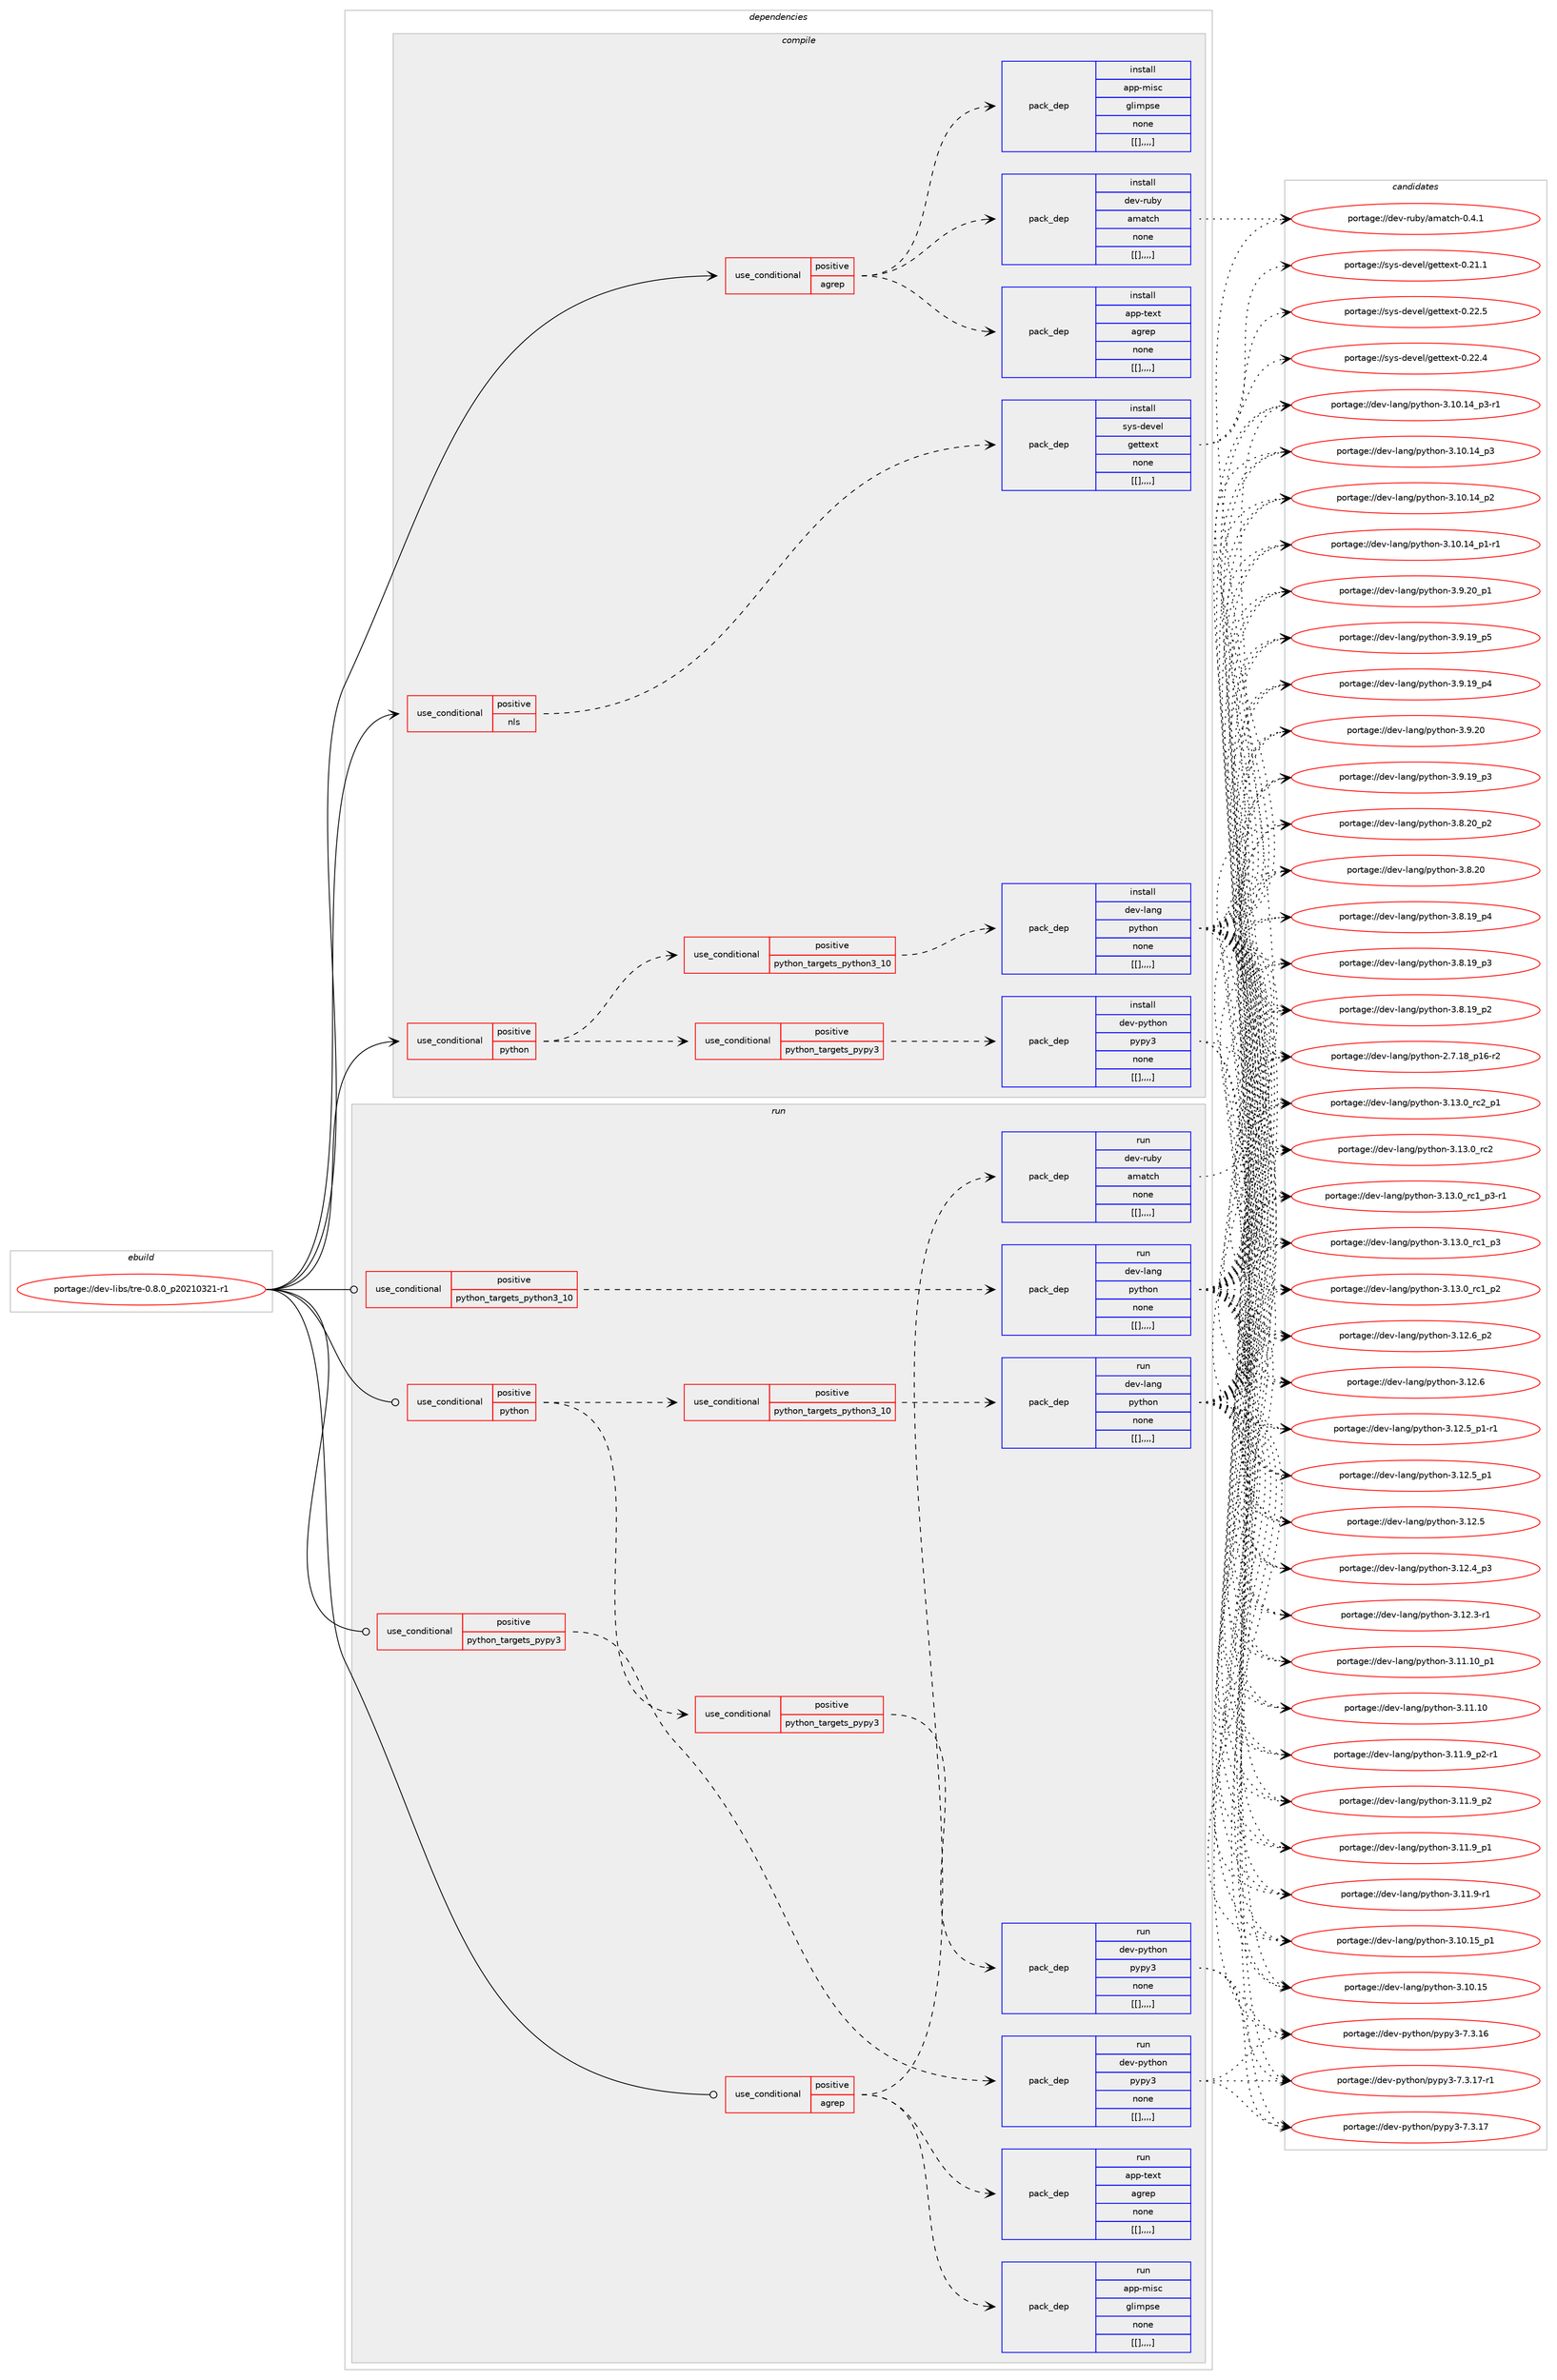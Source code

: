 digraph prolog {

# *************
# Graph options
# *************

newrank=true;
concentrate=true;
compound=true;
graph [rankdir=LR,fontname=Helvetica,fontsize=10,ranksep=1.5];#, ranksep=2.5, nodesep=0.2];
edge  [arrowhead=vee];
node  [fontname=Helvetica,fontsize=10];

# **********
# The ebuild
# **********

subgraph cluster_leftcol {
color=gray;
label=<<i>ebuild</i>>;
id [label="portage://dev-libs/tre-0.8.0_p20210321-r1", color=red, width=4, href="../dev-libs/tre-0.8.0_p20210321-r1.svg"];
}

# ****************
# The dependencies
# ****************

subgraph cluster_midcol {
color=gray;
label=<<i>dependencies</i>>;
subgraph cluster_compile {
fillcolor="#eeeeee";
style=filled;
label=<<i>compile</i>>;
subgraph cond29187 {
dependency115817 [label=<<TABLE BORDER="0" CELLBORDER="1" CELLSPACING="0" CELLPADDING="4"><TR><TD ROWSPAN="3" CELLPADDING="10">use_conditional</TD></TR><TR><TD>positive</TD></TR><TR><TD>agrep</TD></TR></TABLE>>, shape=none, color=red];
subgraph pack85466 {
dependency115818 [label=<<TABLE BORDER="0" CELLBORDER="1" CELLSPACING="0" CELLPADDING="4" WIDTH="220"><TR><TD ROWSPAN="6" CELLPADDING="30">pack_dep</TD></TR><TR><TD WIDTH="110">install</TD></TR><TR><TD>app-text</TD></TR><TR><TD>agrep</TD></TR><TR><TD>none</TD></TR><TR><TD>[[],,,,]</TD></TR></TABLE>>, shape=none, color=blue];
}
dependency115817:e -> dependency115818:w [weight=20,style="dashed",arrowhead="vee"];
subgraph pack85467 {
dependency115819 [label=<<TABLE BORDER="0" CELLBORDER="1" CELLSPACING="0" CELLPADDING="4" WIDTH="220"><TR><TD ROWSPAN="6" CELLPADDING="30">pack_dep</TD></TR><TR><TD WIDTH="110">install</TD></TR><TR><TD>dev-ruby</TD></TR><TR><TD>amatch</TD></TR><TR><TD>none</TD></TR><TR><TD>[[],,,,]</TD></TR></TABLE>>, shape=none, color=blue];
}
dependency115817:e -> dependency115819:w [weight=20,style="dashed",arrowhead="vee"];
subgraph pack85468 {
dependency115820 [label=<<TABLE BORDER="0" CELLBORDER="1" CELLSPACING="0" CELLPADDING="4" WIDTH="220"><TR><TD ROWSPAN="6" CELLPADDING="30">pack_dep</TD></TR><TR><TD WIDTH="110">install</TD></TR><TR><TD>app-misc</TD></TR><TR><TD>glimpse</TD></TR><TR><TD>none</TD></TR><TR><TD>[[],,,,]</TD></TR></TABLE>>, shape=none, color=blue];
}
dependency115817:e -> dependency115820:w [weight=20,style="dashed",arrowhead="vee"];
}
id:e -> dependency115817:w [weight=20,style="solid",arrowhead="vee"];
subgraph cond29188 {
dependency115821 [label=<<TABLE BORDER="0" CELLBORDER="1" CELLSPACING="0" CELLPADDING="4"><TR><TD ROWSPAN="3" CELLPADDING="10">use_conditional</TD></TR><TR><TD>positive</TD></TR><TR><TD>nls</TD></TR></TABLE>>, shape=none, color=red];
subgraph pack85469 {
dependency115822 [label=<<TABLE BORDER="0" CELLBORDER="1" CELLSPACING="0" CELLPADDING="4" WIDTH="220"><TR><TD ROWSPAN="6" CELLPADDING="30">pack_dep</TD></TR><TR><TD WIDTH="110">install</TD></TR><TR><TD>sys-devel</TD></TR><TR><TD>gettext</TD></TR><TR><TD>none</TD></TR><TR><TD>[[],,,,]</TD></TR></TABLE>>, shape=none, color=blue];
}
dependency115821:e -> dependency115822:w [weight=20,style="dashed",arrowhead="vee"];
}
id:e -> dependency115821:w [weight=20,style="solid",arrowhead="vee"];
subgraph cond29189 {
dependency115823 [label=<<TABLE BORDER="0" CELLBORDER="1" CELLSPACING="0" CELLPADDING="4"><TR><TD ROWSPAN="3" CELLPADDING="10">use_conditional</TD></TR><TR><TD>positive</TD></TR><TR><TD>python</TD></TR></TABLE>>, shape=none, color=red];
subgraph cond29190 {
dependency115824 [label=<<TABLE BORDER="0" CELLBORDER="1" CELLSPACING="0" CELLPADDING="4"><TR><TD ROWSPAN="3" CELLPADDING="10">use_conditional</TD></TR><TR><TD>positive</TD></TR><TR><TD>python_targets_pypy3</TD></TR></TABLE>>, shape=none, color=red];
subgraph pack85470 {
dependency115825 [label=<<TABLE BORDER="0" CELLBORDER="1" CELLSPACING="0" CELLPADDING="4" WIDTH="220"><TR><TD ROWSPAN="6" CELLPADDING="30">pack_dep</TD></TR><TR><TD WIDTH="110">install</TD></TR><TR><TD>dev-python</TD></TR><TR><TD>pypy3</TD></TR><TR><TD>none</TD></TR><TR><TD>[[],,,,]</TD></TR></TABLE>>, shape=none, color=blue];
}
dependency115824:e -> dependency115825:w [weight=20,style="dashed",arrowhead="vee"];
}
dependency115823:e -> dependency115824:w [weight=20,style="dashed",arrowhead="vee"];
subgraph cond29191 {
dependency115826 [label=<<TABLE BORDER="0" CELLBORDER="1" CELLSPACING="0" CELLPADDING="4"><TR><TD ROWSPAN="3" CELLPADDING="10">use_conditional</TD></TR><TR><TD>positive</TD></TR><TR><TD>python_targets_python3_10</TD></TR></TABLE>>, shape=none, color=red];
subgraph pack85471 {
dependency115827 [label=<<TABLE BORDER="0" CELLBORDER="1" CELLSPACING="0" CELLPADDING="4" WIDTH="220"><TR><TD ROWSPAN="6" CELLPADDING="30">pack_dep</TD></TR><TR><TD WIDTH="110">install</TD></TR><TR><TD>dev-lang</TD></TR><TR><TD>python</TD></TR><TR><TD>none</TD></TR><TR><TD>[[],,,,]</TD></TR></TABLE>>, shape=none, color=blue];
}
dependency115826:e -> dependency115827:w [weight=20,style="dashed",arrowhead="vee"];
}
dependency115823:e -> dependency115826:w [weight=20,style="dashed",arrowhead="vee"];
}
id:e -> dependency115823:w [weight=20,style="solid",arrowhead="vee"];
}
subgraph cluster_compileandrun {
fillcolor="#eeeeee";
style=filled;
label=<<i>compile and run</i>>;
}
subgraph cluster_run {
fillcolor="#eeeeee";
style=filled;
label=<<i>run</i>>;
subgraph cond29192 {
dependency115828 [label=<<TABLE BORDER="0" CELLBORDER="1" CELLSPACING="0" CELLPADDING="4"><TR><TD ROWSPAN="3" CELLPADDING="10">use_conditional</TD></TR><TR><TD>positive</TD></TR><TR><TD>agrep</TD></TR></TABLE>>, shape=none, color=red];
subgraph pack85472 {
dependency115829 [label=<<TABLE BORDER="0" CELLBORDER="1" CELLSPACING="0" CELLPADDING="4" WIDTH="220"><TR><TD ROWSPAN="6" CELLPADDING="30">pack_dep</TD></TR><TR><TD WIDTH="110">run</TD></TR><TR><TD>app-text</TD></TR><TR><TD>agrep</TD></TR><TR><TD>none</TD></TR><TR><TD>[[],,,,]</TD></TR></TABLE>>, shape=none, color=blue];
}
dependency115828:e -> dependency115829:w [weight=20,style="dashed",arrowhead="vee"];
subgraph pack85473 {
dependency115830 [label=<<TABLE BORDER="0" CELLBORDER="1" CELLSPACING="0" CELLPADDING="4" WIDTH="220"><TR><TD ROWSPAN="6" CELLPADDING="30">pack_dep</TD></TR><TR><TD WIDTH="110">run</TD></TR><TR><TD>dev-ruby</TD></TR><TR><TD>amatch</TD></TR><TR><TD>none</TD></TR><TR><TD>[[],,,,]</TD></TR></TABLE>>, shape=none, color=blue];
}
dependency115828:e -> dependency115830:w [weight=20,style="dashed",arrowhead="vee"];
subgraph pack85474 {
dependency115831 [label=<<TABLE BORDER="0" CELLBORDER="1" CELLSPACING="0" CELLPADDING="4" WIDTH="220"><TR><TD ROWSPAN="6" CELLPADDING="30">pack_dep</TD></TR><TR><TD WIDTH="110">run</TD></TR><TR><TD>app-misc</TD></TR><TR><TD>glimpse</TD></TR><TR><TD>none</TD></TR><TR><TD>[[],,,,]</TD></TR></TABLE>>, shape=none, color=blue];
}
dependency115828:e -> dependency115831:w [weight=20,style="dashed",arrowhead="vee"];
}
id:e -> dependency115828:w [weight=20,style="solid",arrowhead="odot"];
subgraph cond29193 {
dependency115832 [label=<<TABLE BORDER="0" CELLBORDER="1" CELLSPACING="0" CELLPADDING="4"><TR><TD ROWSPAN="3" CELLPADDING="10">use_conditional</TD></TR><TR><TD>positive</TD></TR><TR><TD>python</TD></TR></TABLE>>, shape=none, color=red];
subgraph cond29194 {
dependency115833 [label=<<TABLE BORDER="0" CELLBORDER="1" CELLSPACING="0" CELLPADDING="4"><TR><TD ROWSPAN="3" CELLPADDING="10">use_conditional</TD></TR><TR><TD>positive</TD></TR><TR><TD>python_targets_pypy3</TD></TR></TABLE>>, shape=none, color=red];
subgraph pack85475 {
dependency115834 [label=<<TABLE BORDER="0" CELLBORDER="1" CELLSPACING="0" CELLPADDING="4" WIDTH="220"><TR><TD ROWSPAN="6" CELLPADDING="30">pack_dep</TD></TR><TR><TD WIDTH="110">run</TD></TR><TR><TD>dev-python</TD></TR><TR><TD>pypy3</TD></TR><TR><TD>none</TD></TR><TR><TD>[[],,,,]</TD></TR></TABLE>>, shape=none, color=blue];
}
dependency115833:e -> dependency115834:w [weight=20,style="dashed",arrowhead="vee"];
}
dependency115832:e -> dependency115833:w [weight=20,style="dashed",arrowhead="vee"];
subgraph cond29195 {
dependency115835 [label=<<TABLE BORDER="0" CELLBORDER="1" CELLSPACING="0" CELLPADDING="4"><TR><TD ROWSPAN="3" CELLPADDING="10">use_conditional</TD></TR><TR><TD>positive</TD></TR><TR><TD>python_targets_python3_10</TD></TR></TABLE>>, shape=none, color=red];
subgraph pack85476 {
dependency115836 [label=<<TABLE BORDER="0" CELLBORDER="1" CELLSPACING="0" CELLPADDING="4" WIDTH="220"><TR><TD ROWSPAN="6" CELLPADDING="30">pack_dep</TD></TR><TR><TD WIDTH="110">run</TD></TR><TR><TD>dev-lang</TD></TR><TR><TD>python</TD></TR><TR><TD>none</TD></TR><TR><TD>[[],,,,]</TD></TR></TABLE>>, shape=none, color=blue];
}
dependency115835:e -> dependency115836:w [weight=20,style="dashed",arrowhead="vee"];
}
dependency115832:e -> dependency115835:w [weight=20,style="dashed",arrowhead="vee"];
}
id:e -> dependency115832:w [weight=20,style="solid",arrowhead="odot"];
subgraph cond29196 {
dependency115837 [label=<<TABLE BORDER="0" CELLBORDER="1" CELLSPACING="0" CELLPADDING="4"><TR><TD ROWSPAN="3" CELLPADDING="10">use_conditional</TD></TR><TR><TD>positive</TD></TR><TR><TD>python_targets_pypy3</TD></TR></TABLE>>, shape=none, color=red];
subgraph pack85477 {
dependency115838 [label=<<TABLE BORDER="0" CELLBORDER="1" CELLSPACING="0" CELLPADDING="4" WIDTH="220"><TR><TD ROWSPAN="6" CELLPADDING="30">pack_dep</TD></TR><TR><TD WIDTH="110">run</TD></TR><TR><TD>dev-python</TD></TR><TR><TD>pypy3</TD></TR><TR><TD>none</TD></TR><TR><TD>[[],,,,]</TD></TR></TABLE>>, shape=none, color=blue];
}
dependency115837:e -> dependency115838:w [weight=20,style="dashed",arrowhead="vee"];
}
id:e -> dependency115837:w [weight=20,style="solid",arrowhead="odot"];
subgraph cond29197 {
dependency115839 [label=<<TABLE BORDER="0" CELLBORDER="1" CELLSPACING="0" CELLPADDING="4"><TR><TD ROWSPAN="3" CELLPADDING="10">use_conditional</TD></TR><TR><TD>positive</TD></TR><TR><TD>python_targets_python3_10</TD></TR></TABLE>>, shape=none, color=red];
subgraph pack85478 {
dependency115840 [label=<<TABLE BORDER="0" CELLBORDER="1" CELLSPACING="0" CELLPADDING="4" WIDTH="220"><TR><TD ROWSPAN="6" CELLPADDING="30">pack_dep</TD></TR><TR><TD WIDTH="110">run</TD></TR><TR><TD>dev-lang</TD></TR><TR><TD>python</TD></TR><TR><TD>none</TD></TR><TR><TD>[[],,,,]</TD></TR></TABLE>>, shape=none, color=blue];
}
dependency115839:e -> dependency115840:w [weight=20,style="dashed",arrowhead="vee"];
}
id:e -> dependency115839:w [weight=20,style="solid",arrowhead="odot"];
}
}

# **************
# The candidates
# **************

subgraph cluster_choices {
rank=same;
color=gray;
label=<<i>candidates</i>>;

subgraph choice85466 {
color=black;
nodesep=1;
}
subgraph choice85467 {
color=black;
nodesep=1;
choice100101118451141179812147971099711699104454846524649 [label="portage://dev-ruby/amatch-0.4.1", color=red, width=4,href="../dev-ruby/amatch-0.4.1.svg"];
dependency115819:e -> choice100101118451141179812147971099711699104454846524649:w [style=dotted,weight="100"];
}
subgraph choice85468 {
color=black;
nodesep=1;
}
subgraph choice85469 {
color=black;
nodesep=1;
choice115121115451001011181011084710310111611610112011645484650504653 [label="portage://sys-devel/gettext-0.22.5", color=red, width=4,href="../sys-devel/gettext-0.22.5.svg"];
choice115121115451001011181011084710310111611610112011645484650504652 [label="portage://sys-devel/gettext-0.22.4", color=red, width=4,href="../sys-devel/gettext-0.22.4.svg"];
choice115121115451001011181011084710310111611610112011645484650494649 [label="portage://sys-devel/gettext-0.21.1", color=red, width=4,href="../sys-devel/gettext-0.21.1.svg"];
dependency115822:e -> choice115121115451001011181011084710310111611610112011645484650504653:w [style=dotted,weight="100"];
dependency115822:e -> choice115121115451001011181011084710310111611610112011645484650504652:w [style=dotted,weight="100"];
dependency115822:e -> choice115121115451001011181011084710310111611610112011645484650494649:w [style=dotted,weight="100"];
}
subgraph choice85470 {
color=black;
nodesep=1;
choice100101118451121211161041111104711212111212151455546514649554511449 [label="portage://dev-python/pypy3-7.3.17-r1", color=red, width=4,href="../dev-python/pypy3-7.3.17-r1.svg"];
choice10010111845112121116104111110471121211121215145554651464955 [label="portage://dev-python/pypy3-7.3.17", color=red, width=4,href="../dev-python/pypy3-7.3.17.svg"];
choice10010111845112121116104111110471121211121215145554651464954 [label="portage://dev-python/pypy3-7.3.16", color=red, width=4,href="../dev-python/pypy3-7.3.16.svg"];
dependency115825:e -> choice100101118451121211161041111104711212111212151455546514649554511449:w [style=dotted,weight="100"];
dependency115825:e -> choice10010111845112121116104111110471121211121215145554651464955:w [style=dotted,weight="100"];
dependency115825:e -> choice10010111845112121116104111110471121211121215145554651464954:w [style=dotted,weight="100"];
}
subgraph choice85471 {
color=black;
nodesep=1;
choice100101118451089711010347112121116104111110455146495146489511499509511249 [label="portage://dev-lang/python-3.13.0_rc2_p1", color=red, width=4,href="../dev-lang/python-3.13.0_rc2_p1.svg"];
choice10010111845108971101034711212111610411111045514649514648951149950 [label="portage://dev-lang/python-3.13.0_rc2", color=red, width=4,href="../dev-lang/python-3.13.0_rc2.svg"];
choice1001011184510897110103471121211161041111104551464951464895114994995112514511449 [label="portage://dev-lang/python-3.13.0_rc1_p3-r1", color=red, width=4,href="../dev-lang/python-3.13.0_rc1_p3-r1.svg"];
choice100101118451089711010347112121116104111110455146495146489511499499511251 [label="portage://dev-lang/python-3.13.0_rc1_p3", color=red, width=4,href="../dev-lang/python-3.13.0_rc1_p3.svg"];
choice100101118451089711010347112121116104111110455146495146489511499499511250 [label="portage://dev-lang/python-3.13.0_rc1_p2", color=red, width=4,href="../dev-lang/python-3.13.0_rc1_p2.svg"];
choice100101118451089711010347112121116104111110455146495046549511250 [label="portage://dev-lang/python-3.12.6_p2", color=red, width=4,href="../dev-lang/python-3.12.6_p2.svg"];
choice10010111845108971101034711212111610411111045514649504654 [label="portage://dev-lang/python-3.12.6", color=red, width=4,href="../dev-lang/python-3.12.6.svg"];
choice1001011184510897110103471121211161041111104551464950465395112494511449 [label="portage://dev-lang/python-3.12.5_p1-r1", color=red, width=4,href="../dev-lang/python-3.12.5_p1-r1.svg"];
choice100101118451089711010347112121116104111110455146495046539511249 [label="portage://dev-lang/python-3.12.5_p1", color=red, width=4,href="../dev-lang/python-3.12.5_p1.svg"];
choice10010111845108971101034711212111610411111045514649504653 [label="portage://dev-lang/python-3.12.5", color=red, width=4,href="../dev-lang/python-3.12.5.svg"];
choice100101118451089711010347112121116104111110455146495046529511251 [label="portage://dev-lang/python-3.12.4_p3", color=red, width=4,href="../dev-lang/python-3.12.4_p3.svg"];
choice100101118451089711010347112121116104111110455146495046514511449 [label="portage://dev-lang/python-3.12.3-r1", color=red, width=4,href="../dev-lang/python-3.12.3-r1.svg"];
choice10010111845108971101034711212111610411111045514649494649489511249 [label="portage://dev-lang/python-3.11.10_p1", color=red, width=4,href="../dev-lang/python-3.11.10_p1.svg"];
choice1001011184510897110103471121211161041111104551464949464948 [label="portage://dev-lang/python-3.11.10", color=red, width=4,href="../dev-lang/python-3.11.10.svg"];
choice1001011184510897110103471121211161041111104551464949465795112504511449 [label="portage://dev-lang/python-3.11.9_p2-r1", color=red, width=4,href="../dev-lang/python-3.11.9_p2-r1.svg"];
choice100101118451089711010347112121116104111110455146494946579511250 [label="portage://dev-lang/python-3.11.9_p2", color=red, width=4,href="../dev-lang/python-3.11.9_p2.svg"];
choice100101118451089711010347112121116104111110455146494946579511249 [label="portage://dev-lang/python-3.11.9_p1", color=red, width=4,href="../dev-lang/python-3.11.9_p1.svg"];
choice100101118451089711010347112121116104111110455146494946574511449 [label="portage://dev-lang/python-3.11.9-r1", color=red, width=4,href="../dev-lang/python-3.11.9-r1.svg"];
choice10010111845108971101034711212111610411111045514649484649539511249 [label="portage://dev-lang/python-3.10.15_p1", color=red, width=4,href="../dev-lang/python-3.10.15_p1.svg"];
choice1001011184510897110103471121211161041111104551464948464953 [label="portage://dev-lang/python-3.10.15", color=red, width=4,href="../dev-lang/python-3.10.15.svg"];
choice100101118451089711010347112121116104111110455146494846495295112514511449 [label="portage://dev-lang/python-3.10.14_p3-r1", color=red, width=4,href="../dev-lang/python-3.10.14_p3-r1.svg"];
choice10010111845108971101034711212111610411111045514649484649529511251 [label="portage://dev-lang/python-3.10.14_p3", color=red, width=4,href="../dev-lang/python-3.10.14_p3.svg"];
choice10010111845108971101034711212111610411111045514649484649529511250 [label="portage://dev-lang/python-3.10.14_p2", color=red, width=4,href="../dev-lang/python-3.10.14_p2.svg"];
choice100101118451089711010347112121116104111110455146494846495295112494511449 [label="portage://dev-lang/python-3.10.14_p1-r1", color=red, width=4,href="../dev-lang/python-3.10.14_p1-r1.svg"];
choice100101118451089711010347112121116104111110455146574650489511249 [label="portage://dev-lang/python-3.9.20_p1", color=red, width=4,href="../dev-lang/python-3.9.20_p1.svg"];
choice10010111845108971101034711212111610411111045514657465048 [label="portage://dev-lang/python-3.9.20", color=red, width=4,href="../dev-lang/python-3.9.20.svg"];
choice100101118451089711010347112121116104111110455146574649579511253 [label="portage://dev-lang/python-3.9.19_p5", color=red, width=4,href="../dev-lang/python-3.9.19_p5.svg"];
choice100101118451089711010347112121116104111110455146574649579511252 [label="portage://dev-lang/python-3.9.19_p4", color=red, width=4,href="../dev-lang/python-3.9.19_p4.svg"];
choice100101118451089711010347112121116104111110455146574649579511251 [label="portage://dev-lang/python-3.9.19_p3", color=red, width=4,href="../dev-lang/python-3.9.19_p3.svg"];
choice100101118451089711010347112121116104111110455146564650489511250 [label="portage://dev-lang/python-3.8.20_p2", color=red, width=4,href="../dev-lang/python-3.8.20_p2.svg"];
choice10010111845108971101034711212111610411111045514656465048 [label="portage://dev-lang/python-3.8.20", color=red, width=4,href="../dev-lang/python-3.8.20.svg"];
choice100101118451089711010347112121116104111110455146564649579511252 [label="portage://dev-lang/python-3.8.19_p4", color=red, width=4,href="../dev-lang/python-3.8.19_p4.svg"];
choice100101118451089711010347112121116104111110455146564649579511251 [label="portage://dev-lang/python-3.8.19_p3", color=red, width=4,href="../dev-lang/python-3.8.19_p3.svg"];
choice100101118451089711010347112121116104111110455146564649579511250 [label="portage://dev-lang/python-3.8.19_p2", color=red, width=4,href="../dev-lang/python-3.8.19_p2.svg"];
choice100101118451089711010347112121116104111110455046554649569511249544511450 [label="portage://dev-lang/python-2.7.18_p16-r2", color=red, width=4,href="../dev-lang/python-2.7.18_p16-r2.svg"];
dependency115827:e -> choice100101118451089711010347112121116104111110455146495146489511499509511249:w [style=dotted,weight="100"];
dependency115827:e -> choice10010111845108971101034711212111610411111045514649514648951149950:w [style=dotted,weight="100"];
dependency115827:e -> choice1001011184510897110103471121211161041111104551464951464895114994995112514511449:w [style=dotted,weight="100"];
dependency115827:e -> choice100101118451089711010347112121116104111110455146495146489511499499511251:w [style=dotted,weight="100"];
dependency115827:e -> choice100101118451089711010347112121116104111110455146495146489511499499511250:w [style=dotted,weight="100"];
dependency115827:e -> choice100101118451089711010347112121116104111110455146495046549511250:w [style=dotted,weight="100"];
dependency115827:e -> choice10010111845108971101034711212111610411111045514649504654:w [style=dotted,weight="100"];
dependency115827:e -> choice1001011184510897110103471121211161041111104551464950465395112494511449:w [style=dotted,weight="100"];
dependency115827:e -> choice100101118451089711010347112121116104111110455146495046539511249:w [style=dotted,weight="100"];
dependency115827:e -> choice10010111845108971101034711212111610411111045514649504653:w [style=dotted,weight="100"];
dependency115827:e -> choice100101118451089711010347112121116104111110455146495046529511251:w [style=dotted,weight="100"];
dependency115827:e -> choice100101118451089711010347112121116104111110455146495046514511449:w [style=dotted,weight="100"];
dependency115827:e -> choice10010111845108971101034711212111610411111045514649494649489511249:w [style=dotted,weight="100"];
dependency115827:e -> choice1001011184510897110103471121211161041111104551464949464948:w [style=dotted,weight="100"];
dependency115827:e -> choice1001011184510897110103471121211161041111104551464949465795112504511449:w [style=dotted,weight="100"];
dependency115827:e -> choice100101118451089711010347112121116104111110455146494946579511250:w [style=dotted,weight="100"];
dependency115827:e -> choice100101118451089711010347112121116104111110455146494946579511249:w [style=dotted,weight="100"];
dependency115827:e -> choice100101118451089711010347112121116104111110455146494946574511449:w [style=dotted,weight="100"];
dependency115827:e -> choice10010111845108971101034711212111610411111045514649484649539511249:w [style=dotted,weight="100"];
dependency115827:e -> choice1001011184510897110103471121211161041111104551464948464953:w [style=dotted,weight="100"];
dependency115827:e -> choice100101118451089711010347112121116104111110455146494846495295112514511449:w [style=dotted,weight="100"];
dependency115827:e -> choice10010111845108971101034711212111610411111045514649484649529511251:w [style=dotted,weight="100"];
dependency115827:e -> choice10010111845108971101034711212111610411111045514649484649529511250:w [style=dotted,weight="100"];
dependency115827:e -> choice100101118451089711010347112121116104111110455146494846495295112494511449:w [style=dotted,weight="100"];
dependency115827:e -> choice100101118451089711010347112121116104111110455146574650489511249:w [style=dotted,weight="100"];
dependency115827:e -> choice10010111845108971101034711212111610411111045514657465048:w [style=dotted,weight="100"];
dependency115827:e -> choice100101118451089711010347112121116104111110455146574649579511253:w [style=dotted,weight="100"];
dependency115827:e -> choice100101118451089711010347112121116104111110455146574649579511252:w [style=dotted,weight="100"];
dependency115827:e -> choice100101118451089711010347112121116104111110455146574649579511251:w [style=dotted,weight="100"];
dependency115827:e -> choice100101118451089711010347112121116104111110455146564650489511250:w [style=dotted,weight="100"];
dependency115827:e -> choice10010111845108971101034711212111610411111045514656465048:w [style=dotted,weight="100"];
dependency115827:e -> choice100101118451089711010347112121116104111110455146564649579511252:w [style=dotted,weight="100"];
dependency115827:e -> choice100101118451089711010347112121116104111110455146564649579511251:w [style=dotted,weight="100"];
dependency115827:e -> choice100101118451089711010347112121116104111110455146564649579511250:w [style=dotted,weight="100"];
dependency115827:e -> choice100101118451089711010347112121116104111110455046554649569511249544511450:w [style=dotted,weight="100"];
}
subgraph choice85472 {
color=black;
nodesep=1;
}
subgraph choice85473 {
color=black;
nodesep=1;
choice100101118451141179812147971099711699104454846524649 [label="portage://dev-ruby/amatch-0.4.1", color=red, width=4,href="../dev-ruby/amatch-0.4.1.svg"];
dependency115830:e -> choice100101118451141179812147971099711699104454846524649:w [style=dotted,weight="100"];
}
subgraph choice85474 {
color=black;
nodesep=1;
}
subgraph choice85475 {
color=black;
nodesep=1;
choice100101118451121211161041111104711212111212151455546514649554511449 [label="portage://dev-python/pypy3-7.3.17-r1", color=red, width=4,href="../dev-python/pypy3-7.3.17-r1.svg"];
choice10010111845112121116104111110471121211121215145554651464955 [label="portage://dev-python/pypy3-7.3.17", color=red, width=4,href="../dev-python/pypy3-7.3.17.svg"];
choice10010111845112121116104111110471121211121215145554651464954 [label="portage://dev-python/pypy3-7.3.16", color=red, width=4,href="../dev-python/pypy3-7.3.16.svg"];
dependency115834:e -> choice100101118451121211161041111104711212111212151455546514649554511449:w [style=dotted,weight="100"];
dependency115834:e -> choice10010111845112121116104111110471121211121215145554651464955:w [style=dotted,weight="100"];
dependency115834:e -> choice10010111845112121116104111110471121211121215145554651464954:w [style=dotted,weight="100"];
}
subgraph choice85476 {
color=black;
nodesep=1;
choice100101118451089711010347112121116104111110455146495146489511499509511249 [label="portage://dev-lang/python-3.13.0_rc2_p1", color=red, width=4,href="../dev-lang/python-3.13.0_rc2_p1.svg"];
choice10010111845108971101034711212111610411111045514649514648951149950 [label="portage://dev-lang/python-3.13.0_rc2", color=red, width=4,href="../dev-lang/python-3.13.0_rc2.svg"];
choice1001011184510897110103471121211161041111104551464951464895114994995112514511449 [label="portage://dev-lang/python-3.13.0_rc1_p3-r1", color=red, width=4,href="../dev-lang/python-3.13.0_rc1_p3-r1.svg"];
choice100101118451089711010347112121116104111110455146495146489511499499511251 [label="portage://dev-lang/python-3.13.0_rc1_p3", color=red, width=4,href="../dev-lang/python-3.13.0_rc1_p3.svg"];
choice100101118451089711010347112121116104111110455146495146489511499499511250 [label="portage://dev-lang/python-3.13.0_rc1_p2", color=red, width=4,href="../dev-lang/python-3.13.0_rc1_p2.svg"];
choice100101118451089711010347112121116104111110455146495046549511250 [label="portage://dev-lang/python-3.12.6_p2", color=red, width=4,href="../dev-lang/python-3.12.6_p2.svg"];
choice10010111845108971101034711212111610411111045514649504654 [label="portage://dev-lang/python-3.12.6", color=red, width=4,href="../dev-lang/python-3.12.6.svg"];
choice1001011184510897110103471121211161041111104551464950465395112494511449 [label="portage://dev-lang/python-3.12.5_p1-r1", color=red, width=4,href="../dev-lang/python-3.12.5_p1-r1.svg"];
choice100101118451089711010347112121116104111110455146495046539511249 [label="portage://dev-lang/python-3.12.5_p1", color=red, width=4,href="../dev-lang/python-3.12.5_p1.svg"];
choice10010111845108971101034711212111610411111045514649504653 [label="portage://dev-lang/python-3.12.5", color=red, width=4,href="../dev-lang/python-3.12.5.svg"];
choice100101118451089711010347112121116104111110455146495046529511251 [label="portage://dev-lang/python-3.12.4_p3", color=red, width=4,href="../dev-lang/python-3.12.4_p3.svg"];
choice100101118451089711010347112121116104111110455146495046514511449 [label="portage://dev-lang/python-3.12.3-r1", color=red, width=4,href="../dev-lang/python-3.12.3-r1.svg"];
choice10010111845108971101034711212111610411111045514649494649489511249 [label="portage://dev-lang/python-3.11.10_p1", color=red, width=4,href="../dev-lang/python-3.11.10_p1.svg"];
choice1001011184510897110103471121211161041111104551464949464948 [label="portage://dev-lang/python-3.11.10", color=red, width=4,href="../dev-lang/python-3.11.10.svg"];
choice1001011184510897110103471121211161041111104551464949465795112504511449 [label="portage://dev-lang/python-3.11.9_p2-r1", color=red, width=4,href="../dev-lang/python-3.11.9_p2-r1.svg"];
choice100101118451089711010347112121116104111110455146494946579511250 [label="portage://dev-lang/python-3.11.9_p2", color=red, width=4,href="../dev-lang/python-3.11.9_p2.svg"];
choice100101118451089711010347112121116104111110455146494946579511249 [label="portage://dev-lang/python-3.11.9_p1", color=red, width=4,href="../dev-lang/python-3.11.9_p1.svg"];
choice100101118451089711010347112121116104111110455146494946574511449 [label="portage://dev-lang/python-3.11.9-r1", color=red, width=4,href="../dev-lang/python-3.11.9-r1.svg"];
choice10010111845108971101034711212111610411111045514649484649539511249 [label="portage://dev-lang/python-3.10.15_p1", color=red, width=4,href="../dev-lang/python-3.10.15_p1.svg"];
choice1001011184510897110103471121211161041111104551464948464953 [label="portage://dev-lang/python-3.10.15", color=red, width=4,href="../dev-lang/python-3.10.15.svg"];
choice100101118451089711010347112121116104111110455146494846495295112514511449 [label="portage://dev-lang/python-3.10.14_p3-r1", color=red, width=4,href="../dev-lang/python-3.10.14_p3-r1.svg"];
choice10010111845108971101034711212111610411111045514649484649529511251 [label="portage://dev-lang/python-3.10.14_p3", color=red, width=4,href="../dev-lang/python-3.10.14_p3.svg"];
choice10010111845108971101034711212111610411111045514649484649529511250 [label="portage://dev-lang/python-3.10.14_p2", color=red, width=4,href="../dev-lang/python-3.10.14_p2.svg"];
choice100101118451089711010347112121116104111110455146494846495295112494511449 [label="portage://dev-lang/python-3.10.14_p1-r1", color=red, width=4,href="../dev-lang/python-3.10.14_p1-r1.svg"];
choice100101118451089711010347112121116104111110455146574650489511249 [label="portage://dev-lang/python-3.9.20_p1", color=red, width=4,href="../dev-lang/python-3.9.20_p1.svg"];
choice10010111845108971101034711212111610411111045514657465048 [label="portage://dev-lang/python-3.9.20", color=red, width=4,href="../dev-lang/python-3.9.20.svg"];
choice100101118451089711010347112121116104111110455146574649579511253 [label="portage://dev-lang/python-3.9.19_p5", color=red, width=4,href="../dev-lang/python-3.9.19_p5.svg"];
choice100101118451089711010347112121116104111110455146574649579511252 [label="portage://dev-lang/python-3.9.19_p4", color=red, width=4,href="../dev-lang/python-3.9.19_p4.svg"];
choice100101118451089711010347112121116104111110455146574649579511251 [label="portage://dev-lang/python-3.9.19_p3", color=red, width=4,href="../dev-lang/python-3.9.19_p3.svg"];
choice100101118451089711010347112121116104111110455146564650489511250 [label="portage://dev-lang/python-3.8.20_p2", color=red, width=4,href="../dev-lang/python-3.8.20_p2.svg"];
choice10010111845108971101034711212111610411111045514656465048 [label="portage://dev-lang/python-3.8.20", color=red, width=4,href="../dev-lang/python-3.8.20.svg"];
choice100101118451089711010347112121116104111110455146564649579511252 [label="portage://dev-lang/python-3.8.19_p4", color=red, width=4,href="../dev-lang/python-3.8.19_p4.svg"];
choice100101118451089711010347112121116104111110455146564649579511251 [label="portage://dev-lang/python-3.8.19_p3", color=red, width=4,href="../dev-lang/python-3.8.19_p3.svg"];
choice100101118451089711010347112121116104111110455146564649579511250 [label="portage://dev-lang/python-3.8.19_p2", color=red, width=4,href="../dev-lang/python-3.8.19_p2.svg"];
choice100101118451089711010347112121116104111110455046554649569511249544511450 [label="portage://dev-lang/python-2.7.18_p16-r2", color=red, width=4,href="../dev-lang/python-2.7.18_p16-r2.svg"];
dependency115836:e -> choice100101118451089711010347112121116104111110455146495146489511499509511249:w [style=dotted,weight="100"];
dependency115836:e -> choice10010111845108971101034711212111610411111045514649514648951149950:w [style=dotted,weight="100"];
dependency115836:e -> choice1001011184510897110103471121211161041111104551464951464895114994995112514511449:w [style=dotted,weight="100"];
dependency115836:e -> choice100101118451089711010347112121116104111110455146495146489511499499511251:w [style=dotted,weight="100"];
dependency115836:e -> choice100101118451089711010347112121116104111110455146495146489511499499511250:w [style=dotted,weight="100"];
dependency115836:e -> choice100101118451089711010347112121116104111110455146495046549511250:w [style=dotted,weight="100"];
dependency115836:e -> choice10010111845108971101034711212111610411111045514649504654:w [style=dotted,weight="100"];
dependency115836:e -> choice1001011184510897110103471121211161041111104551464950465395112494511449:w [style=dotted,weight="100"];
dependency115836:e -> choice100101118451089711010347112121116104111110455146495046539511249:w [style=dotted,weight="100"];
dependency115836:e -> choice10010111845108971101034711212111610411111045514649504653:w [style=dotted,weight="100"];
dependency115836:e -> choice100101118451089711010347112121116104111110455146495046529511251:w [style=dotted,weight="100"];
dependency115836:e -> choice100101118451089711010347112121116104111110455146495046514511449:w [style=dotted,weight="100"];
dependency115836:e -> choice10010111845108971101034711212111610411111045514649494649489511249:w [style=dotted,weight="100"];
dependency115836:e -> choice1001011184510897110103471121211161041111104551464949464948:w [style=dotted,weight="100"];
dependency115836:e -> choice1001011184510897110103471121211161041111104551464949465795112504511449:w [style=dotted,weight="100"];
dependency115836:e -> choice100101118451089711010347112121116104111110455146494946579511250:w [style=dotted,weight="100"];
dependency115836:e -> choice100101118451089711010347112121116104111110455146494946579511249:w [style=dotted,weight="100"];
dependency115836:e -> choice100101118451089711010347112121116104111110455146494946574511449:w [style=dotted,weight="100"];
dependency115836:e -> choice10010111845108971101034711212111610411111045514649484649539511249:w [style=dotted,weight="100"];
dependency115836:e -> choice1001011184510897110103471121211161041111104551464948464953:w [style=dotted,weight="100"];
dependency115836:e -> choice100101118451089711010347112121116104111110455146494846495295112514511449:w [style=dotted,weight="100"];
dependency115836:e -> choice10010111845108971101034711212111610411111045514649484649529511251:w [style=dotted,weight="100"];
dependency115836:e -> choice10010111845108971101034711212111610411111045514649484649529511250:w [style=dotted,weight="100"];
dependency115836:e -> choice100101118451089711010347112121116104111110455146494846495295112494511449:w [style=dotted,weight="100"];
dependency115836:e -> choice100101118451089711010347112121116104111110455146574650489511249:w [style=dotted,weight="100"];
dependency115836:e -> choice10010111845108971101034711212111610411111045514657465048:w [style=dotted,weight="100"];
dependency115836:e -> choice100101118451089711010347112121116104111110455146574649579511253:w [style=dotted,weight="100"];
dependency115836:e -> choice100101118451089711010347112121116104111110455146574649579511252:w [style=dotted,weight="100"];
dependency115836:e -> choice100101118451089711010347112121116104111110455146574649579511251:w [style=dotted,weight="100"];
dependency115836:e -> choice100101118451089711010347112121116104111110455146564650489511250:w [style=dotted,weight="100"];
dependency115836:e -> choice10010111845108971101034711212111610411111045514656465048:w [style=dotted,weight="100"];
dependency115836:e -> choice100101118451089711010347112121116104111110455146564649579511252:w [style=dotted,weight="100"];
dependency115836:e -> choice100101118451089711010347112121116104111110455146564649579511251:w [style=dotted,weight="100"];
dependency115836:e -> choice100101118451089711010347112121116104111110455146564649579511250:w [style=dotted,weight="100"];
dependency115836:e -> choice100101118451089711010347112121116104111110455046554649569511249544511450:w [style=dotted,weight="100"];
}
subgraph choice85477 {
color=black;
nodesep=1;
choice100101118451121211161041111104711212111212151455546514649554511449 [label="portage://dev-python/pypy3-7.3.17-r1", color=red, width=4,href="../dev-python/pypy3-7.3.17-r1.svg"];
choice10010111845112121116104111110471121211121215145554651464955 [label="portage://dev-python/pypy3-7.3.17", color=red, width=4,href="../dev-python/pypy3-7.3.17.svg"];
choice10010111845112121116104111110471121211121215145554651464954 [label="portage://dev-python/pypy3-7.3.16", color=red, width=4,href="../dev-python/pypy3-7.3.16.svg"];
dependency115838:e -> choice100101118451121211161041111104711212111212151455546514649554511449:w [style=dotted,weight="100"];
dependency115838:e -> choice10010111845112121116104111110471121211121215145554651464955:w [style=dotted,weight="100"];
dependency115838:e -> choice10010111845112121116104111110471121211121215145554651464954:w [style=dotted,weight="100"];
}
subgraph choice85478 {
color=black;
nodesep=1;
choice100101118451089711010347112121116104111110455146495146489511499509511249 [label="portage://dev-lang/python-3.13.0_rc2_p1", color=red, width=4,href="../dev-lang/python-3.13.0_rc2_p1.svg"];
choice10010111845108971101034711212111610411111045514649514648951149950 [label="portage://dev-lang/python-3.13.0_rc2", color=red, width=4,href="../dev-lang/python-3.13.0_rc2.svg"];
choice1001011184510897110103471121211161041111104551464951464895114994995112514511449 [label="portage://dev-lang/python-3.13.0_rc1_p3-r1", color=red, width=4,href="../dev-lang/python-3.13.0_rc1_p3-r1.svg"];
choice100101118451089711010347112121116104111110455146495146489511499499511251 [label="portage://dev-lang/python-3.13.0_rc1_p3", color=red, width=4,href="../dev-lang/python-3.13.0_rc1_p3.svg"];
choice100101118451089711010347112121116104111110455146495146489511499499511250 [label="portage://dev-lang/python-3.13.0_rc1_p2", color=red, width=4,href="../dev-lang/python-3.13.0_rc1_p2.svg"];
choice100101118451089711010347112121116104111110455146495046549511250 [label="portage://dev-lang/python-3.12.6_p2", color=red, width=4,href="../dev-lang/python-3.12.6_p2.svg"];
choice10010111845108971101034711212111610411111045514649504654 [label="portage://dev-lang/python-3.12.6", color=red, width=4,href="../dev-lang/python-3.12.6.svg"];
choice1001011184510897110103471121211161041111104551464950465395112494511449 [label="portage://dev-lang/python-3.12.5_p1-r1", color=red, width=4,href="../dev-lang/python-3.12.5_p1-r1.svg"];
choice100101118451089711010347112121116104111110455146495046539511249 [label="portage://dev-lang/python-3.12.5_p1", color=red, width=4,href="../dev-lang/python-3.12.5_p1.svg"];
choice10010111845108971101034711212111610411111045514649504653 [label="portage://dev-lang/python-3.12.5", color=red, width=4,href="../dev-lang/python-3.12.5.svg"];
choice100101118451089711010347112121116104111110455146495046529511251 [label="portage://dev-lang/python-3.12.4_p3", color=red, width=4,href="../dev-lang/python-3.12.4_p3.svg"];
choice100101118451089711010347112121116104111110455146495046514511449 [label="portage://dev-lang/python-3.12.3-r1", color=red, width=4,href="../dev-lang/python-3.12.3-r1.svg"];
choice10010111845108971101034711212111610411111045514649494649489511249 [label="portage://dev-lang/python-3.11.10_p1", color=red, width=4,href="../dev-lang/python-3.11.10_p1.svg"];
choice1001011184510897110103471121211161041111104551464949464948 [label="portage://dev-lang/python-3.11.10", color=red, width=4,href="../dev-lang/python-3.11.10.svg"];
choice1001011184510897110103471121211161041111104551464949465795112504511449 [label="portage://dev-lang/python-3.11.9_p2-r1", color=red, width=4,href="../dev-lang/python-3.11.9_p2-r1.svg"];
choice100101118451089711010347112121116104111110455146494946579511250 [label="portage://dev-lang/python-3.11.9_p2", color=red, width=4,href="../dev-lang/python-3.11.9_p2.svg"];
choice100101118451089711010347112121116104111110455146494946579511249 [label="portage://dev-lang/python-3.11.9_p1", color=red, width=4,href="../dev-lang/python-3.11.9_p1.svg"];
choice100101118451089711010347112121116104111110455146494946574511449 [label="portage://dev-lang/python-3.11.9-r1", color=red, width=4,href="../dev-lang/python-3.11.9-r1.svg"];
choice10010111845108971101034711212111610411111045514649484649539511249 [label="portage://dev-lang/python-3.10.15_p1", color=red, width=4,href="../dev-lang/python-3.10.15_p1.svg"];
choice1001011184510897110103471121211161041111104551464948464953 [label="portage://dev-lang/python-3.10.15", color=red, width=4,href="../dev-lang/python-3.10.15.svg"];
choice100101118451089711010347112121116104111110455146494846495295112514511449 [label="portage://dev-lang/python-3.10.14_p3-r1", color=red, width=4,href="../dev-lang/python-3.10.14_p3-r1.svg"];
choice10010111845108971101034711212111610411111045514649484649529511251 [label="portage://dev-lang/python-3.10.14_p3", color=red, width=4,href="../dev-lang/python-3.10.14_p3.svg"];
choice10010111845108971101034711212111610411111045514649484649529511250 [label="portage://dev-lang/python-3.10.14_p2", color=red, width=4,href="../dev-lang/python-3.10.14_p2.svg"];
choice100101118451089711010347112121116104111110455146494846495295112494511449 [label="portage://dev-lang/python-3.10.14_p1-r1", color=red, width=4,href="../dev-lang/python-3.10.14_p1-r1.svg"];
choice100101118451089711010347112121116104111110455146574650489511249 [label="portage://dev-lang/python-3.9.20_p1", color=red, width=4,href="../dev-lang/python-3.9.20_p1.svg"];
choice10010111845108971101034711212111610411111045514657465048 [label="portage://dev-lang/python-3.9.20", color=red, width=4,href="../dev-lang/python-3.9.20.svg"];
choice100101118451089711010347112121116104111110455146574649579511253 [label="portage://dev-lang/python-3.9.19_p5", color=red, width=4,href="../dev-lang/python-3.9.19_p5.svg"];
choice100101118451089711010347112121116104111110455146574649579511252 [label="portage://dev-lang/python-3.9.19_p4", color=red, width=4,href="../dev-lang/python-3.9.19_p4.svg"];
choice100101118451089711010347112121116104111110455146574649579511251 [label="portage://dev-lang/python-3.9.19_p3", color=red, width=4,href="../dev-lang/python-3.9.19_p3.svg"];
choice100101118451089711010347112121116104111110455146564650489511250 [label="portage://dev-lang/python-3.8.20_p2", color=red, width=4,href="../dev-lang/python-3.8.20_p2.svg"];
choice10010111845108971101034711212111610411111045514656465048 [label="portage://dev-lang/python-3.8.20", color=red, width=4,href="../dev-lang/python-3.8.20.svg"];
choice100101118451089711010347112121116104111110455146564649579511252 [label="portage://dev-lang/python-3.8.19_p4", color=red, width=4,href="../dev-lang/python-3.8.19_p4.svg"];
choice100101118451089711010347112121116104111110455146564649579511251 [label="portage://dev-lang/python-3.8.19_p3", color=red, width=4,href="../dev-lang/python-3.8.19_p3.svg"];
choice100101118451089711010347112121116104111110455146564649579511250 [label="portage://dev-lang/python-3.8.19_p2", color=red, width=4,href="../dev-lang/python-3.8.19_p2.svg"];
choice100101118451089711010347112121116104111110455046554649569511249544511450 [label="portage://dev-lang/python-2.7.18_p16-r2", color=red, width=4,href="../dev-lang/python-2.7.18_p16-r2.svg"];
dependency115840:e -> choice100101118451089711010347112121116104111110455146495146489511499509511249:w [style=dotted,weight="100"];
dependency115840:e -> choice10010111845108971101034711212111610411111045514649514648951149950:w [style=dotted,weight="100"];
dependency115840:e -> choice1001011184510897110103471121211161041111104551464951464895114994995112514511449:w [style=dotted,weight="100"];
dependency115840:e -> choice100101118451089711010347112121116104111110455146495146489511499499511251:w [style=dotted,weight="100"];
dependency115840:e -> choice100101118451089711010347112121116104111110455146495146489511499499511250:w [style=dotted,weight="100"];
dependency115840:e -> choice100101118451089711010347112121116104111110455146495046549511250:w [style=dotted,weight="100"];
dependency115840:e -> choice10010111845108971101034711212111610411111045514649504654:w [style=dotted,weight="100"];
dependency115840:e -> choice1001011184510897110103471121211161041111104551464950465395112494511449:w [style=dotted,weight="100"];
dependency115840:e -> choice100101118451089711010347112121116104111110455146495046539511249:w [style=dotted,weight="100"];
dependency115840:e -> choice10010111845108971101034711212111610411111045514649504653:w [style=dotted,weight="100"];
dependency115840:e -> choice100101118451089711010347112121116104111110455146495046529511251:w [style=dotted,weight="100"];
dependency115840:e -> choice100101118451089711010347112121116104111110455146495046514511449:w [style=dotted,weight="100"];
dependency115840:e -> choice10010111845108971101034711212111610411111045514649494649489511249:w [style=dotted,weight="100"];
dependency115840:e -> choice1001011184510897110103471121211161041111104551464949464948:w [style=dotted,weight="100"];
dependency115840:e -> choice1001011184510897110103471121211161041111104551464949465795112504511449:w [style=dotted,weight="100"];
dependency115840:e -> choice100101118451089711010347112121116104111110455146494946579511250:w [style=dotted,weight="100"];
dependency115840:e -> choice100101118451089711010347112121116104111110455146494946579511249:w [style=dotted,weight="100"];
dependency115840:e -> choice100101118451089711010347112121116104111110455146494946574511449:w [style=dotted,weight="100"];
dependency115840:e -> choice10010111845108971101034711212111610411111045514649484649539511249:w [style=dotted,weight="100"];
dependency115840:e -> choice1001011184510897110103471121211161041111104551464948464953:w [style=dotted,weight="100"];
dependency115840:e -> choice100101118451089711010347112121116104111110455146494846495295112514511449:w [style=dotted,weight="100"];
dependency115840:e -> choice10010111845108971101034711212111610411111045514649484649529511251:w [style=dotted,weight="100"];
dependency115840:e -> choice10010111845108971101034711212111610411111045514649484649529511250:w [style=dotted,weight="100"];
dependency115840:e -> choice100101118451089711010347112121116104111110455146494846495295112494511449:w [style=dotted,weight="100"];
dependency115840:e -> choice100101118451089711010347112121116104111110455146574650489511249:w [style=dotted,weight="100"];
dependency115840:e -> choice10010111845108971101034711212111610411111045514657465048:w [style=dotted,weight="100"];
dependency115840:e -> choice100101118451089711010347112121116104111110455146574649579511253:w [style=dotted,weight="100"];
dependency115840:e -> choice100101118451089711010347112121116104111110455146574649579511252:w [style=dotted,weight="100"];
dependency115840:e -> choice100101118451089711010347112121116104111110455146574649579511251:w [style=dotted,weight="100"];
dependency115840:e -> choice100101118451089711010347112121116104111110455146564650489511250:w [style=dotted,weight="100"];
dependency115840:e -> choice10010111845108971101034711212111610411111045514656465048:w [style=dotted,weight="100"];
dependency115840:e -> choice100101118451089711010347112121116104111110455146564649579511252:w [style=dotted,weight="100"];
dependency115840:e -> choice100101118451089711010347112121116104111110455146564649579511251:w [style=dotted,weight="100"];
dependency115840:e -> choice100101118451089711010347112121116104111110455146564649579511250:w [style=dotted,weight="100"];
dependency115840:e -> choice100101118451089711010347112121116104111110455046554649569511249544511450:w [style=dotted,weight="100"];
}
}

}

